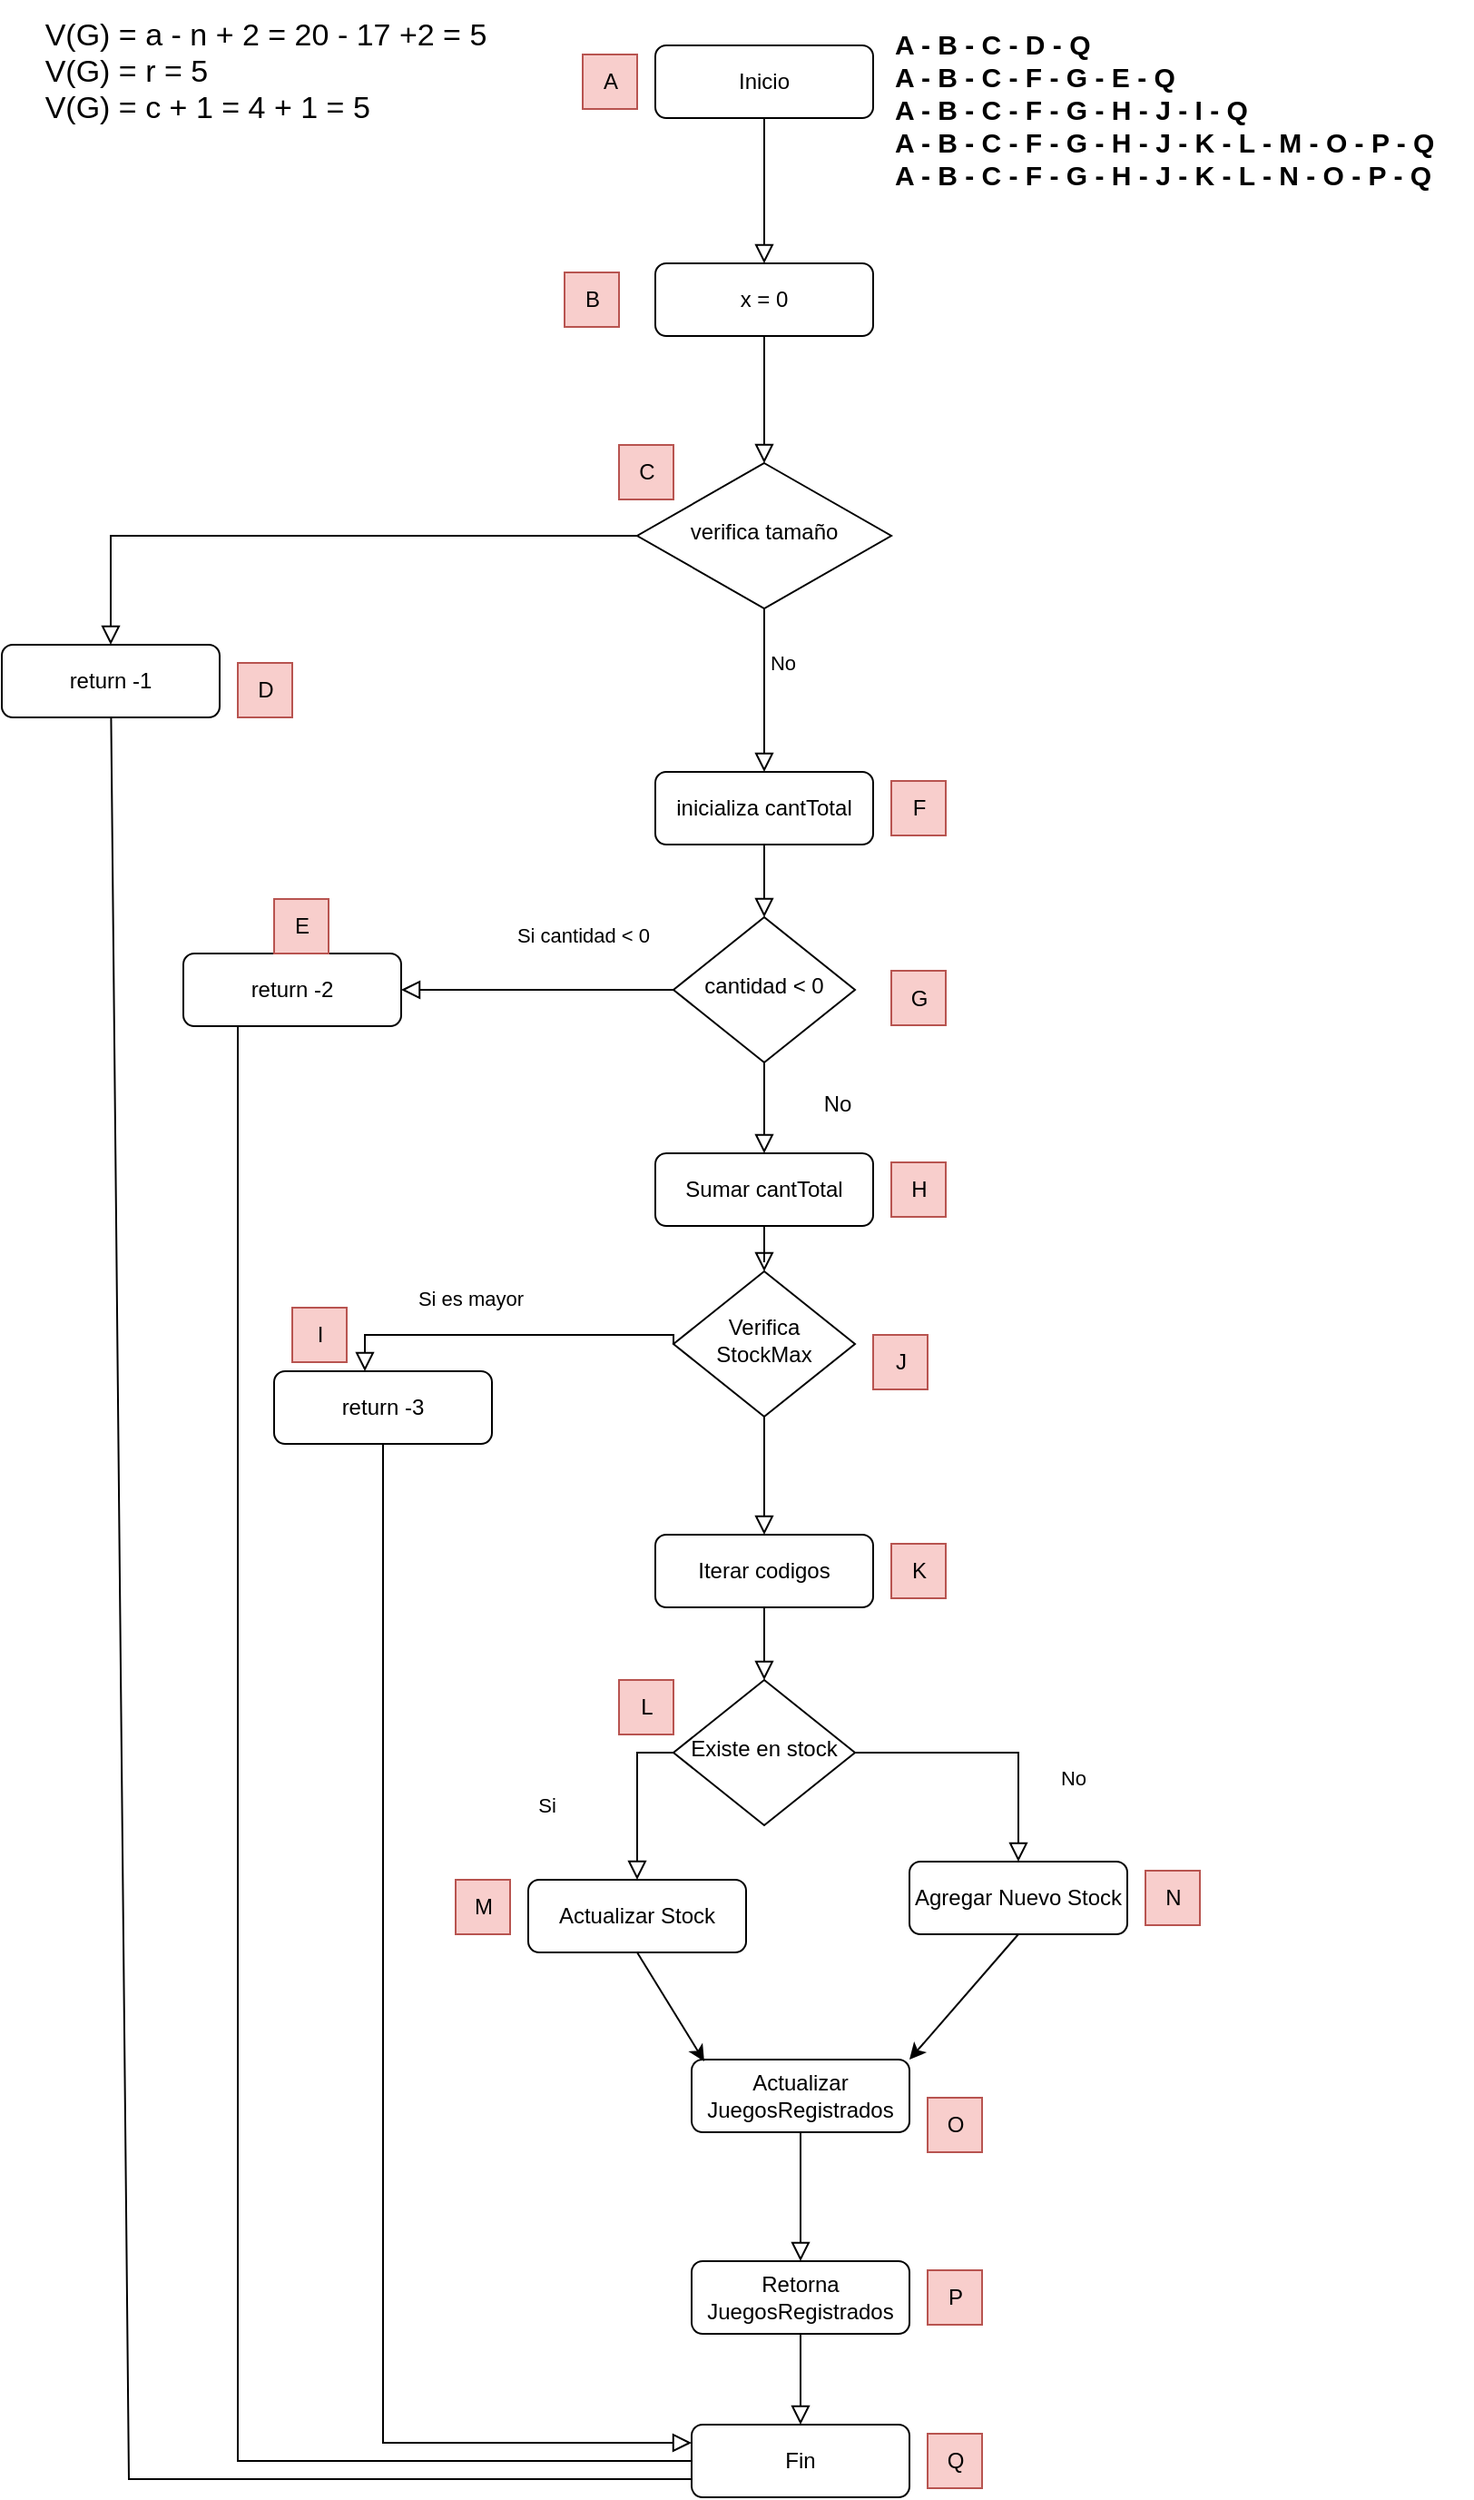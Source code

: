 <mxfile version="26.0.9">
  <diagram id="C5RBs43oDa-KdzZeNtuy" name="Page-1">
    <mxGraphModel dx="1618" dy="1187" grid="1" gridSize="10" guides="1" tooltips="1" connect="1" arrows="1" fold="1" page="1" pageScale="1" pageWidth="827" pageHeight="1169" math="0" shadow="0">
      <root>
        <mxCell id="WIyWlLk6GJQsqaUBKTNV-0" />
        <mxCell id="WIyWlLk6GJQsqaUBKTNV-1" parent="WIyWlLk6GJQsqaUBKTNV-0" />
        <mxCell id="WIyWlLk6GJQsqaUBKTNV-2" value="" style="rounded=0;html=1;jettySize=auto;orthogonalLoop=1;fontSize=11;endArrow=block;endFill=0;endSize=8;strokeWidth=1;shadow=0;labelBackgroundColor=none;edgeStyle=orthogonalEdgeStyle;" parent="WIyWlLk6GJQsqaUBKTNV-1" source="zUutcpa7t8ic4Vdvuesz-0" target="WIyWlLk6GJQsqaUBKTNV-6" edge="1">
          <mxGeometry relative="1" as="geometry" />
        </mxCell>
        <mxCell id="WIyWlLk6GJQsqaUBKTNV-3" value="Inicio" style="rounded=1;whiteSpace=wrap;html=1;fontSize=12;glass=0;strokeWidth=1;shadow=0;" parent="WIyWlLk6GJQsqaUBKTNV-1" vertex="1">
          <mxGeometry x="370" y="60" width="120" height="40" as="geometry" />
        </mxCell>
        <mxCell id="WIyWlLk6GJQsqaUBKTNV-4" value="" style="rounded=0;html=1;jettySize=auto;orthogonalLoop=1;fontSize=11;endArrow=block;endFill=0;endSize=8;strokeWidth=1;shadow=0;labelBackgroundColor=none;edgeStyle=orthogonalEdgeStyle;" parent="WIyWlLk6GJQsqaUBKTNV-1" source="zUutcpa7t8ic4Vdvuesz-3" target="WIyWlLk6GJQsqaUBKTNV-10" edge="1">
          <mxGeometry x="-0.2" y="20" relative="1" as="geometry">
            <mxPoint as="offset" />
          </mxGeometry>
        </mxCell>
        <mxCell id="WIyWlLk6GJQsqaUBKTNV-5" value="No" style="edgeStyle=orthogonalEdgeStyle;rounded=0;html=1;jettySize=auto;orthogonalLoop=1;fontSize=11;endArrow=block;endFill=0;endSize=8;strokeWidth=1;shadow=0;labelBackgroundColor=none;" parent="WIyWlLk6GJQsqaUBKTNV-1" source="WIyWlLk6GJQsqaUBKTNV-6" target="WIyWlLk6GJQsqaUBKTNV-7" edge="1">
          <mxGeometry x="-1" y="106" relative="1" as="geometry">
            <mxPoint x="80" y="-36" as="offset" />
          </mxGeometry>
        </mxCell>
        <mxCell id="WIyWlLk6GJQsqaUBKTNV-6" value="verifica tamaño" style="rhombus;whiteSpace=wrap;html=1;shadow=0;fontFamily=Helvetica;fontSize=12;align=center;strokeWidth=1;spacing=6;spacingTop=-4;" parent="WIyWlLk6GJQsqaUBKTNV-1" vertex="1">
          <mxGeometry x="360" y="290" width="140" height="80" as="geometry" />
        </mxCell>
        <mxCell id="WIyWlLk6GJQsqaUBKTNV-7" value="return -1" style="rounded=1;whiteSpace=wrap;html=1;fontSize=12;glass=0;strokeWidth=1;shadow=0;" parent="WIyWlLk6GJQsqaUBKTNV-1" vertex="1">
          <mxGeometry x="10" y="390" width="120" height="40" as="geometry" />
        </mxCell>
        <mxCell id="WIyWlLk6GJQsqaUBKTNV-8" value="" style="rounded=0;html=1;jettySize=auto;orthogonalLoop=1;fontSize=11;endArrow=block;endFill=0;endSize=8;strokeWidth=1;shadow=0;labelBackgroundColor=none;edgeStyle=orthogonalEdgeStyle;" parent="WIyWlLk6GJQsqaUBKTNV-1" source="zUutcpa7t8ic4Vdvuesz-23" target="WIyWlLk6GJQsqaUBKTNV-11" edge="1">
          <mxGeometry x="0.333" y="20" relative="1" as="geometry">
            <mxPoint as="offset" />
          </mxGeometry>
        </mxCell>
        <mxCell id="WIyWlLk6GJQsqaUBKTNV-9" value="Si cantidad &amp;lt; 0" style="edgeStyle=orthogonalEdgeStyle;rounded=0;html=1;jettySize=auto;orthogonalLoop=1;fontSize=11;endArrow=block;endFill=0;endSize=8;strokeWidth=1;shadow=0;labelBackgroundColor=none;" parent="WIyWlLk6GJQsqaUBKTNV-1" source="WIyWlLk6GJQsqaUBKTNV-10" target="WIyWlLk6GJQsqaUBKTNV-12" edge="1">
          <mxGeometry x="-0.333" y="-30" relative="1" as="geometry">
            <mxPoint as="offset" />
          </mxGeometry>
        </mxCell>
        <mxCell id="WIyWlLk6GJQsqaUBKTNV-10" value="cantidad &amp;lt; 0" style="rhombus;whiteSpace=wrap;html=1;shadow=0;fontFamily=Helvetica;fontSize=12;align=center;strokeWidth=1;spacing=6;spacingTop=-4;" parent="WIyWlLk6GJQsqaUBKTNV-1" vertex="1">
          <mxGeometry x="380" y="540" width="100" height="80" as="geometry" />
        </mxCell>
        <mxCell id="WIyWlLk6GJQsqaUBKTNV-11" value="Fin" style="rounded=1;whiteSpace=wrap;html=1;fontSize=12;glass=0;strokeWidth=1;shadow=0;" parent="WIyWlLk6GJQsqaUBKTNV-1" vertex="1">
          <mxGeometry x="390" y="1370" width="120" height="40" as="geometry" />
        </mxCell>
        <mxCell id="WIyWlLk6GJQsqaUBKTNV-12" value="return -2" style="rounded=1;whiteSpace=wrap;html=1;fontSize=12;glass=0;strokeWidth=1;shadow=0;" parent="WIyWlLk6GJQsqaUBKTNV-1" vertex="1">
          <mxGeometry x="110" y="560" width="120" height="40" as="geometry" />
        </mxCell>
        <mxCell id="zUutcpa7t8ic4Vdvuesz-1" value="" style="rounded=0;html=1;jettySize=auto;orthogonalLoop=1;fontSize=11;endArrow=block;endFill=0;endSize=8;strokeWidth=1;shadow=0;labelBackgroundColor=none;edgeStyle=orthogonalEdgeStyle;" edge="1" parent="WIyWlLk6GJQsqaUBKTNV-1" source="WIyWlLk6GJQsqaUBKTNV-3" target="zUutcpa7t8ic4Vdvuesz-0">
          <mxGeometry relative="1" as="geometry">
            <mxPoint x="330" y="130" as="sourcePoint" />
            <mxPoint x="330" y="370" as="targetPoint" />
          </mxGeometry>
        </mxCell>
        <mxCell id="zUutcpa7t8ic4Vdvuesz-0" value="x = 0" style="rounded=1;whiteSpace=wrap;html=1;fontSize=12;glass=0;strokeWidth=1;shadow=0;" vertex="1" parent="WIyWlLk6GJQsqaUBKTNV-1">
          <mxGeometry x="370" y="180" width="120" height="40" as="geometry" />
        </mxCell>
        <mxCell id="zUutcpa7t8ic4Vdvuesz-2" value="" style="endArrow=none;html=1;rounded=0;exitX=0;exitY=0.75;exitDx=0;exitDy=0;" edge="1" parent="WIyWlLk6GJQsqaUBKTNV-1" source="WIyWlLk6GJQsqaUBKTNV-11" target="WIyWlLk6GJQsqaUBKTNV-7">
          <mxGeometry width="50" height="50" relative="1" as="geometry">
            <mxPoint x="390" y="530" as="sourcePoint" />
            <mxPoint x="440" y="480" as="targetPoint" />
            <Array as="points">
              <mxPoint x="80" y="1400" />
            </Array>
          </mxGeometry>
        </mxCell>
        <mxCell id="zUutcpa7t8ic4Vdvuesz-4" value="" style="rounded=0;html=1;jettySize=auto;orthogonalLoop=1;fontSize=11;endArrow=block;endFill=0;endSize=8;strokeWidth=1;shadow=0;labelBackgroundColor=none;edgeStyle=orthogonalEdgeStyle;" edge="1" parent="WIyWlLk6GJQsqaUBKTNV-1" source="WIyWlLk6GJQsqaUBKTNV-6" target="zUutcpa7t8ic4Vdvuesz-3">
          <mxGeometry y="20" relative="1" as="geometry">
            <mxPoint as="offset" />
            <mxPoint x="380" y="380" as="sourcePoint" />
            <mxPoint x="380" y="595" as="targetPoint" />
          </mxGeometry>
        </mxCell>
        <mxCell id="zUutcpa7t8ic4Vdvuesz-3" value="inicializa cantTotal" style="rounded=1;whiteSpace=wrap;html=1;fontSize=12;glass=0;strokeWidth=1;shadow=0;" vertex="1" parent="WIyWlLk6GJQsqaUBKTNV-1">
          <mxGeometry x="370" y="460" width="120" height="40" as="geometry" />
        </mxCell>
        <mxCell id="zUutcpa7t8ic4Vdvuesz-5" value="" style="endArrow=none;html=1;rounded=0;exitX=0;exitY=0.5;exitDx=0;exitDy=0;entryX=0.25;entryY=1;entryDx=0;entryDy=0;" edge="1" parent="WIyWlLk6GJQsqaUBKTNV-1" source="WIyWlLk6GJQsqaUBKTNV-11" target="WIyWlLk6GJQsqaUBKTNV-12">
          <mxGeometry width="50" height="50" relative="1" as="geometry">
            <mxPoint x="390" y="630" as="sourcePoint" />
            <mxPoint x="440" y="580" as="targetPoint" />
            <Array as="points">
              <mxPoint x="140" y="1390" />
            </Array>
          </mxGeometry>
        </mxCell>
        <mxCell id="zUutcpa7t8ic4Vdvuesz-7" value="" style="rounded=0;html=1;jettySize=auto;orthogonalLoop=1;fontSize=11;endArrow=block;endFill=0;endSize=8;strokeWidth=1;shadow=0;labelBackgroundColor=none;edgeStyle=orthogonalEdgeStyle;" edge="1" parent="WIyWlLk6GJQsqaUBKTNV-1" source="WIyWlLk6GJQsqaUBKTNV-10" target="zUutcpa7t8ic4Vdvuesz-6">
          <mxGeometry x="0.333" y="20" relative="1" as="geometry">
            <mxPoint as="offset" />
            <mxPoint x="450" y="630" as="sourcePoint" />
            <mxPoint x="450" y="980" as="targetPoint" />
          </mxGeometry>
        </mxCell>
        <mxCell id="zUutcpa7t8ic4Vdvuesz-6" value="Sumar cantTotal" style="rounded=1;whiteSpace=wrap;html=1;fontSize=12;glass=0;strokeWidth=1;shadow=0;" vertex="1" parent="WIyWlLk6GJQsqaUBKTNV-1">
          <mxGeometry x="370" y="670" width="120" height="40" as="geometry" />
        </mxCell>
        <mxCell id="zUutcpa7t8ic4Vdvuesz-8" value="No" style="text;html=1;align=center;verticalAlign=middle;resizable=0;points=[];autosize=1;strokeColor=none;fillColor=none;" vertex="1" parent="WIyWlLk6GJQsqaUBKTNV-1">
          <mxGeometry x="450" y="628" width="40" height="30" as="geometry" />
        </mxCell>
        <mxCell id="zUutcpa7t8ic4Vdvuesz-10" value="" style="rounded=0;html=1;jettySize=auto;orthogonalLoop=1;fontSize=11;endArrow=block;endFill=0;endSize=8;strokeWidth=1;shadow=0;labelBackgroundColor=none;edgeStyle=orthogonalEdgeStyle;" edge="1" parent="WIyWlLk6GJQsqaUBKTNV-1" source="zUutcpa7t8ic4Vdvuesz-6" target="zUutcpa7t8ic4Vdvuesz-9">
          <mxGeometry x="0.333" y="20" relative="1" as="geometry">
            <mxPoint as="offset" />
            <mxPoint x="450" y="710" as="sourcePoint" />
            <mxPoint x="450" y="980" as="targetPoint" />
          </mxGeometry>
        </mxCell>
        <mxCell id="zUutcpa7t8ic4Vdvuesz-9" value="Verifica StockMax" style="rhombus;whiteSpace=wrap;html=1;shadow=0;fontFamily=Helvetica;fontSize=12;align=center;strokeWidth=1;spacing=6;spacingTop=-4;" vertex="1" parent="WIyWlLk6GJQsqaUBKTNV-1">
          <mxGeometry x="380" y="735" width="100" height="80" as="geometry" />
        </mxCell>
        <mxCell id="zUutcpa7t8ic4Vdvuesz-11" value="return -3" style="rounded=1;whiteSpace=wrap;html=1;fontSize=12;glass=0;strokeWidth=1;shadow=0;" vertex="1" parent="WIyWlLk6GJQsqaUBKTNV-1">
          <mxGeometry x="160" y="790" width="120" height="40" as="geometry" />
        </mxCell>
        <mxCell id="zUutcpa7t8ic4Vdvuesz-13" value="Si es mayor" style="edgeStyle=orthogonalEdgeStyle;rounded=0;html=1;jettySize=auto;orthogonalLoop=1;fontSize=11;endArrow=block;endFill=0;endSize=8;strokeWidth=1;shadow=0;labelBackgroundColor=none;exitX=0;exitY=0.5;exitDx=0;exitDy=0;" edge="1" parent="WIyWlLk6GJQsqaUBKTNV-1" source="zUutcpa7t8ic4Vdvuesz-9" target="zUutcpa7t8ic4Vdvuesz-11">
          <mxGeometry x="0.2" y="-20" relative="1" as="geometry">
            <mxPoint as="offset" />
            <mxPoint x="300" y="590" as="sourcePoint" />
            <mxPoint x="240" y="590" as="targetPoint" />
            <Array as="points">
              <mxPoint x="210" y="770" />
            </Array>
          </mxGeometry>
        </mxCell>
        <mxCell id="zUutcpa7t8ic4Vdvuesz-14" value="" style="edgeStyle=orthogonalEdgeStyle;rounded=0;html=1;jettySize=auto;orthogonalLoop=1;fontSize=11;endArrow=block;endFill=0;endSize=8;strokeWidth=1;shadow=0;labelBackgroundColor=none;exitX=0.5;exitY=1;exitDx=0;exitDy=0;entryX=0;entryY=0.25;entryDx=0;entryDy=0;" edge="1" parent="WIyWlLk6GJQsqaUBKTNV-1" source="zUutcpa7t8ic4Vdvuesz-11" target="WIyWlLk6GJQsqaUBKTNV-11">
          <mxGeometry x="0.2" y="-20" relative="1" as="geometry">
            <mxPoint as="offset" />
            <mxPoint x="300" y="780" as="sourcePoint" />
            <mxPoint x="220" y="800" as="targetPoint" />
            <Array as="points" />
          </mxGeometry>
        </mxCell>
        <mxCell id="zUutcpa7t8ic4Vdvuesz-16" value="" style="rounded=0;html=1;jettySize=auto;orthogonalLoop=1;fontSize=11;endArrow=block;endFill=0;endSize=8;strokeWidth=1;shadow=0;labelBackgroundColor=none;edgeStyle=orthogonalEdgeStyle;" edge="1" parent="WIyWlLk6GJQsqaUBKTNV-1" source="zUutcpa7t8ic4Vdvuesz-9" target="zUutcpa7t8ic4Vdvuesz-15">
          <mxGeometry x="0.333" y="20" relative="1" as="geometry">
            <mxPoint as="offset" />
            <mxPoint x="450" y="820" as="sourcePoint" />
            <mxPoint x="450" y="1090" as="targetPoint" />
          </mxGeometry>
        </mxCell>
        <mxCell id="zUutcpa7t8ic4Vdvuesz-15" value="Iterar codigos" style="rounded=1;whiteSpace=wrap;html=1;fontSize=12;glass=0;strokeWidth=1;shadow=0;" vertex="1" parent="WIyWlLk6GJQsqaUBKTNV-1">
          <mxGeometry x="370" y="880" width="120" height="40" as="geometry" />
        </mxCell>
        <mxCell id="zUutcpa7t8ic4Vdvuesz-18" value="" style="rounded=0;html=1;jettySize=auto;orthogonalLoop=1;fontSize=11;endArrow=block;endFill=0;endSize=8;strokeWidth=1;shadow=0;labelBackgroundColor=none;edgeStyle=orthogonalEdgeStyle;" edge="1" parent="WIyWlLk6GJQsqaUBKTNV-1" source="zUutcpa7t8ic4Vdvuesz-15" target="zUutcpa7t8ic4Vdvuesz-17">
          <mxGeometry x="0.333" y="20" relative="1" as="geometry">
            <mxPoint as="offset" />
            <mxPoint x="450" y="920" as="sourcePoint" />
            <mxPoint x="450" y="1090" as="targetPoint" />
          </mxGeometry>
        </mxCell>
        <mxCell id="zUutcpa7t8ic4Vdvuesz-17" value="Existe en stock" style="rhombus;whiteSpace=wrap;html=1;shadow=0;fontFamily=Helvetica;fontSize=12;align=center;strokeWidth=1;spacing=6;spacingTop=-4;" vertex="1" parent="WIyWlLk6GJQsqaUBKTNV-1">
          <mxGeometry x="380" y="960" width="100" height="80" as="geometry" />
        </mxCell>
        <mxCell id="zUutcpa7t8ic4Vdvuesz-19" value="Si" style="edgeStyle=orthogonalEdgeStyle;rounded=0;html=1;jettySize=auto;orthogonalLoop=1;fontSize=11;endArrow=block;endFill=0;endSize=8;strokeWidth=1;shadow=0;labelBackgroundColor=none;exitX=0;exitY=0.5;exitDx=0;exitDy=0;entryX=0.5;entryY=0;entryDx=0;entryDy=0;" edge="1" parent="WIyWlLk6GJQsqaUBKTNV-1" source="zUutcpa7t8ic4Vdvuesz-17" target="zUutcpa7t8ic4Vdvuesz-25">
          <mxGeometry x="0.091" y="-50" relative="1" as="geometry">
            <mxPoint as="offset" />
            <mxPoint x="410" y="780" as="sourcePoint" />
            <mxPoint x="300" y="1040" as="targetPoint" />
            <Array as="points">
              <mxPoint x="360" y="1000" />
            </Array>
          </mxGeometry>
        </mxCell>
        <mxCell id="zUutcpa7t8ic4Vdvuesz-21" value="Actualizar JuegosRegistrados" style="rounded=1;whiteSpace=wrap;html=1;fontSize=12;glass=0;strokeWidth=1;shadow=0;" vertex="1" parent="WIyWlLk6GJQsqaUBKTNV-1">
          <mxGeometry x="390" y="1169" width="120" height="40" as="geometry" />
        </mxCell>
        <mxCell id="zUutcpa7t8ic4Vdvuesz-24" value="" style="rounded=0;html=1;jettySize=auto;orthogonalLoop=1;fontSize=11;endArrow=block;endFill=0;endSize=8;strokeWidth=1;shadow=0;labelBackgroundColor=none;edgeStyle=orthogonalEdgeStyle;" edge="1" parent="WIyWlLk6GJQsqaUBKTNV-1" source="zUutcpa7t8ic4Vdvuesz-21" target="zUutcpa7t8ic4Vdvuesz-23">
          <mxGeometry x="0.333" y="20" relative="1" as="geometry">
            <mxPoint as="offset" />
            <mxPoint x="440" y="1209" as="sourcePoint" />
            <mxPoint x="450" y="1370" as="targetPoint" />
          </mxGeometry>
        </mxCell>
        <mxCell id="zUutcpa7t8ic4Vdvuesz-23" value="Retorna JuegosRegistrados" style="rounded=1;whiteSpace=wrap;html=1;fontSize=12;glass=0;strokeWidth=1;shadow=0;" vertex="1" parent="WIyWlLk6GJQsqaUBKTNV-1">
          <mxGeometry x="390" y="1280" width="120" height="40" as="geometry" />
        </mxCell>
        <mxCell id="zUutcpa7t8ic4Vdvuesz-25" value="Actualizar Stock" style="rounded=1;whiteSpace=wrap;html=1;fontSize=12;glass=0;strokeWidth=1;shadow=0;" vertex="1" parent="WIyWlLk6GJQsqaUBKTNV-1">
          <mxGeometry x="300" y="1070" width="120" height="40" as="geometry" />
        </mxCell>
        <mxCell id="zUutcpa7t8ic4Vdvuesz-26" value="Agregar Nuevo Stock" style="rounded=1;whiteSpace=wrap;html=1;fontSize=12;glass=0;strokeWidth=1;shadow=0;" vertex="1" parent="WIyWlLk6GJQsqaUBKTNV-1">
          <mxGeometry x="510" y="1060" width="120" height="40" as="geometry" />
        </mxCell>
        <mxCell id="zUutcpa7t8ic4Vdvuesz-29" value="" style="endArrow=classic;html=1;rounded=0;entryX=0.058;entryY=0.025;entryDx=0;entryDy=0;entryPerimeter=0;exitX=0.5;exitY=1;exitDx=0;exitDy=0;" edge="1" parent="WIyWlLk6GJQsqaUBKTNV-1" source="zUutcpa7t8ic4Vdvuesz-25" target="zUutcpa7t8ic4Vdvuesz-21">
          <mxGeometry width="50" height="50" relative="1" as="geometry">
            <mxPoint x="390" y="1100" as="sourcePoint" />
            <mxPoint x="440" y="1050" as="targetPoint" />
          </mxGeometry>
        </mxCell>
        <mxCell id="zUutcpa7t8ic4Vdvuesz-30" value="" style="endArrow=classic;html=1;rounded=0;entryX=1;entryY=0;entryDx=0;entryDy=0;exitX=0.5;exitY=1;exitDx=0;exitDy=0;" edge="1" parent="WIyWlLk6GJQsqaUBKTNV-1" source="zUutcpa7t8ic4Vdvuesz-26" target="zUutcpa7t8ic4Vdvuesz-21">
          <mxGeometry width="50" height="50" relative="1" as="geometry">
            <mxPoint x="370" y="1120" as="sourcePoint" />
            <mxPoint x="407" y="1180" as="targetPoint" />
            <Array as="points" />
          </mxGeometry>
        </mxCell>
        <mxCell id="zUutcpa7t8ic4Vdvuesz-31" value="No" style="edgeStyle=orthogonalEdgeStyle;rounded=0;html=1;jettySize=auto;orthogonalLoop=1;fontSize=11;endArrow=block;endFill=0;endSize=8;strokeWidth=1;shadow=0;labelBackgroundColor=none;exitX=1;exitY=0.5;exitDx=0;exitDy=0;entryX=0.5;entryY=0;entryDx=0;entryDy=0;" edge="1" parent="WIyWlLk6GJQsqaUBKTNV-1" source="zUutcpa7t8ic4Vdvuesz-17" target="zUutcpa7t8ic4Vdvuesz-26">
          <mxGeometry x="0.385" y="30" relative="1" as="geometry">
            <mxPoint as="offset" />
            <mxPoint x="410" y="1010" as="sourcePoint" />
            <mxPoint x="370" y="1080" as="targetPoint" />
            <Array as="points">
              <mxPoint x="570" y="1000" />
            </Array>
          </mxGeometry>
        </mxCell>
        <mxCell id="zUutcpa7t8ic4Vdvuesz-32" value="V(G) = a - n + 2 = 20 - 17 +2 = 5&lt;div&gt;&lt;div style=&quot;text-align: left;&quot;&gt;&lt;span style=&quot;background-color: transparent; color: light-dark(rgb(0, 0, 0), rgb(255, 255, 255));&quot;&gt;V(G) = r = 5&lt;/span&gt;&lt;/div&gt;&lt;div&gt;&lt;div style=&quot;text-align: left;&quot;&gt;&lt;span style=&quot;background-color: transparent; color: light-dark(rgb(0, 0, 0), rgb(255, 255, 255));&quot;&gt;V(G) = c + 1 = 4 + 1 = 5&lt;/span&gt;&lt;/div&gt;&lt;div&gt;&lt;br&gt;&lt;/div&gt;&lt;div&gt;&amp;nbsp;&lt;/div&gt;&lt;/div&gt;&lt;/div&gt;" style="text;html=1;align=center;verticalAlign=middle;resizable=0;points=[];autosize=1;strokeColor=none;fillColor=none;fontSize=17;" vertex="1" parent="WIyWlLk6GJQsqaUBKTNV-1">
          <mxGeometry x="20" y="35" width="270" height="120" as="geometry" />
        </mxCell>
        <mxCell id="zUutcpa7t8ic4Vdvuesz-35" value="A" style="text;html=1;align=center;verticalAlign=middle;resizable=0;points=[];autosize=1;strokeColor=#b85450;fillColor=#f8cecc;" vertex="1" parent="WIyWlLk6GJQsqaUBKTNV-1">
          <mxGeometry x="330" y="65" width="30" height="30" as="geometry" />
        </mxCell>
        <mxCell id="zUutcpa7t8ic4Vdvuesz-37" value="B" style="text;html=1;align=center;verticalAlign=middle;resizable=0;points=[];autosize=1;strokeColor=#b85450;fillColor=#f8cecc;" vertex="1" parent="WIyWlLk6GJQsqaUBKTNV-1">
          <mxGeometry x="320" y="185" width="30" height="30" as="geometry" />
        </mxCell>
        <mxCell id="zUutcpa7t8ic4Vdvuesz-38" value="C" style="text;html=1;align=center;verticalAlign=middle;resizable=0;points=[];autosize=1;strokeColor=#b85450;fillColor=#f8cecc;" vertex="1" parent="WIyWlLk6GJQsqaUBKTNV-1">
          <mxGeometry x="350" y="280" width="30" height="30" as="geometry" />
        </mxCell>
        <mxCell id="zUutcpa7t8ic4Vdvuesz-39" value="D" style="text;html=1;align=center;verticalAlign=middle;resizable=0;points=[];autosize=1;strokeColor=#b85450;fillColor=#f8cecc;" vertex="1" parent="WIyWlLk6GJQsqaUBKTNV-1">
          <mxGeometry x="140" y="400" width="30" height="30" as="geometry" />
        </mxCell>
        <mxCell id="zUutcpa7t8ic4Vdvuesz-40" value="F" style="text;html=1;align=center;verticalAlign=middle;resizable=0;points=[];autosize=1;strokeColor=#b85450;fillColor=#f8cecc;" vertex="1" parent="WIyWlLk6GJQsqaUBKTNV-1">
          <mxGeometry x="500" y="465" width="30" height="30" as="geometry" />
        </mxCell>
        <mxCell id="zUutcpa7t8ic4Vdvuesz-41" value="E" style="text;html=1;align=center;verticalAlign=middle;resizable=0;points=[];autosize=1;strokeColor=#b85450;fillColor=#f8cecc;" vertex="1" parent="WIyWlLk6GJQsqaUBKTNV-1">
          <mxGeometry x="160" y="530" width="30" height="30" as="geometry" />
        </mxCell>
        <mxCell id="zUutcpa7t8ic4Vdvuesz-42" value="G" style="text;html=1;align=center;verticalAlign=middle;resizable=0;points=[];autosize=1;strokeColor=#b85450;fillColor=#f8cecc;" vertex="1" parent="WIyWlLk6GJQsqaUBKTNV-1">
          <mxGeometry x="500" y="569.5" width="30" height="30" as="geometry" />
        </mxCell>
        <mxCell id="zUutcpa7t8ic4Vdvuesz-43" value="H" style="text;html=1;align=center;verticalAlign=middle;resizable=0;points=[];autosize=1;strokeColor=#b85450;fillColor=#f8cecc;" vertex="1" parent="WIyWlLk6GJQsqaUBKTNV-1">
          <mxGeometry x="500" y="675" width="30" height="30" as="geometry" />
        </mxCell>
        <mxCell id="zUutcpa7t8ic4Vdvuesz-44" value="I" style="text;html=1;align=center;verticalAlign=middle;resizable=0;points=[];autosize=1;strokeColor=#b85450;fillColor=#f8cecc;" vertex="1" parent="WIyWlLk6GJQsqaUBKTNV-1">
          <mxGeometry x="170" y="755" width="30" height="30" as="geometry" />
        </mxCell>
        <mxCell id="zUutcpa7t8ic4Vdvuesz-45" value="J" style="text;html=1;align=center;verticalAlign=middle;resizable=0;points=[];autosize=1;strokeColor=#b85450;fillColor=#f8cecc;" vertex="1" parent="WIyWlLk6GJQsqaUBKTNV-1">
          <mxGeometry x="490" y="770" width="30" height="30" as="geometry" />
        </mxCell>
        <mxCell id="zUutcpa7t8ic4Vdvuesz-46" value="K" style="text;html=1;align=center;verticalAlign=middle;resizable=0;points=[];autosize=1;strokeColor=#b85450;fillColor=#f8cecc;" vertex="1" parent="WIyWlLk6GJQsqaUBKTNV-1">
          <mxGeometry x="500" y="885" width="30" height="30" as="geometry" />
        </mxCell>
        <mxCell id="zUutcpa7t8ic4Vdvuesz-47" value="L" style="text;html=1;align=center;verticalAlign=middle;resizable=0;points=[];autosize=1;strokeColor=#b85450;fillColor=#f8cecc;" vertex="1" parent="WIyWlLk6GJQsqaUBKTNV-1">
          <mxGeometry x="350" y="960" width="30" height="30" as="geometry" />
        </mxCell>
        <mxCell id="zUutcpa7t8ic4Vdvuesz-48" value="N" style="text;html=1;align=center;verticalAlign=middle;resizable=0;points=[];autosize=1;strokeColor=#b85450;fillColor=#f8cecc;" vertex="1" parent="WIyWlLk6GJQsqaUBKTNV-1">
          <mxGeometry x="640" y="1065" width="30" height="30" as="geometry" />
        </mxCell>
        <mxCell id="zUutcpa7t8ic4Vdvuesz-49" value="M" style="text;html=1;align=center;verticalAlign=middle;resizable=0;points=[];autosize=1;strokeColor=#b85450;fillColor=#f8cecc;" vertex="1" parent="WIyWlLk6GJQsqaUBKTNV-1">
          <mxGeometry x="260" y="1070" width="30" height="30" as="geometry" />
        </mxCell>
        <mxCell id="zUutcpa7t8ic4Vdvuesz-50" value="O" style="text;html=1;align=center;verticalAlign=middle;resizable=0;points=[];autosize=1;strokeColor=#b85450;fillColor=#f8cecc;" vertex="1" parent="WIyWlLk6GJQsqaUBKTNV-1">
          <mxGeometry x="520" y="1190" width="30" height="30" as="geometry" />
        </mxCell>
        <mxCell id="zUutcpa7t8ic4Vdvuesz-51" value="P" style="text;html=1;align=center;verticalAlign=middle;resizable=0;points=[];autosize=1;strokeColor=#b85450;fillColor=#f8cecc;" vertex="1" parent="WIyWlLk6GJQsqaUBKTNV-1">
          <mxGeometry x="520" y="1285" width="30" height="30" as="geometry" />
        </mxCell>
        <mxCell id="zUutcpa7t8ic4Vdvuesz-52" value="Q" style="text;html=1;align=center;verticalAlign=middle;resizable=0;points=[];autosize=1;strokeColor=#b85450;fillColor=#f8cecc;" vertex="1" parent="WIyWlLk6GJQsqaUBKTNV-1">
          <mxGeometry x="520" y="1375" width="30" height="30" as="geometry" />
        </mxCell>
        <mxCell id="zUutcpa7t8ic4Vdvuesz-53" value="A - B - C - D - Q&lt;div&gt;A - B - C - F - G - E - Q&lt;/div&gt;&lt;div&gt;A - B - C - F - G - H - J - I - Q&lt;/div&gt;&lt;div&gt;A - B - C - F - G - H - J - K - L - M - O - P - Q&lt;br&gt;&lt;/div&gt;&lt;div&gt;A - B - C - F - G - H - J - K - L - N - O - P - Q&lt;br&gt;&lt;/div&gt;" style="text;html=1;align=left;verticalAlign=middle;resizable=0;points=[];autosize=1;strokeColor=none;fillColor=none;fontSize=15;fontStyle=1" vertex="1" parent="WIyWlLk6GJQsqaUBKTNV-1">
          <mxGeometry x="500" y="45" width="320" height="100" as="geometry" />
        </mxCell>
      </root>
    </mxGraphModel>
  </diagram>
</mxfile>
